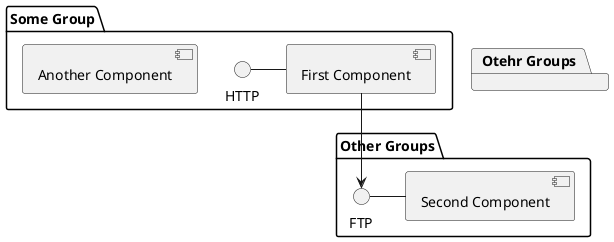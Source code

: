 @startuml

package "Some Group" {
HTTP - [First Component]
[Another Component]
}
package "Otehr Groups"{
}

package "Other Groups" {
FTP - [Second Component]

[First Component] --> FTP
}

@enduml